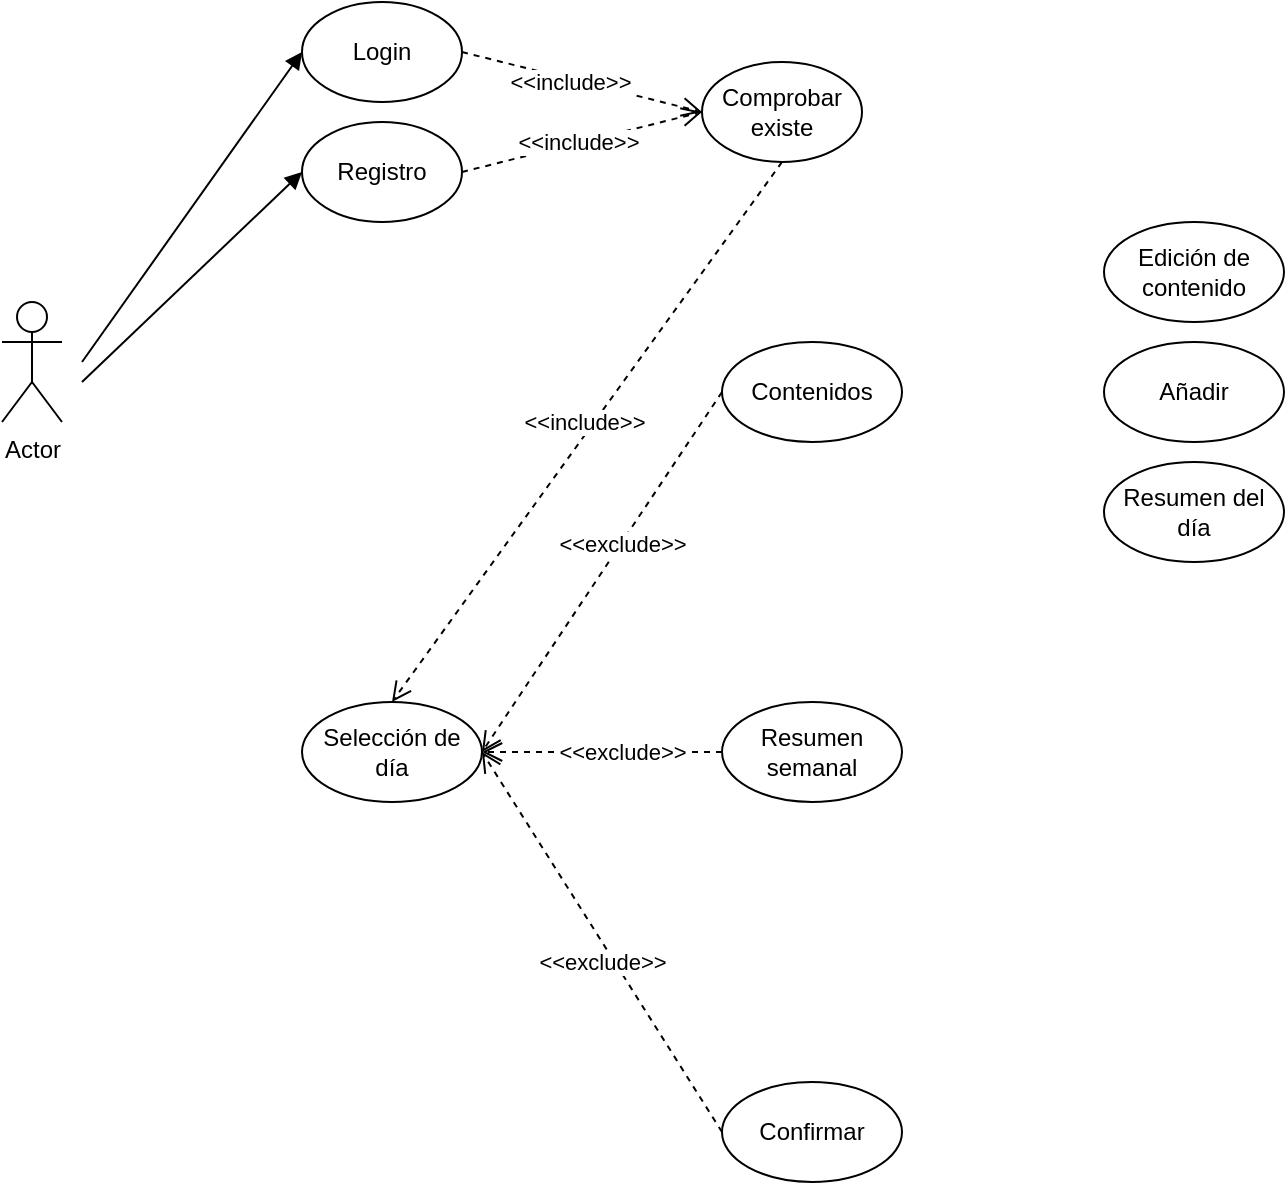 <mxfile version="17.2.4" type="device"><diagram id="1aKjr-PpPqmqKmQXg18l" name="Página-1"><mxGraphModel dx="782" dy="738" grid="1" gridSize="10" guides="1" tooltips="1" connect="1" arrows="1" fold="1" page="1" pageScale="1" pageWidth="827" pageHeight="1169" math="0" shadow="0"><root><mxCell id="0"/><mxCell id="1" parent="0"/><mxCell id="r_VUTsUW23Z3ikChxd-m-1" value="Actor" style="shape=umlActor;verticalLabelPosition=bottom;verticalAlign=top;html=1;" vertex="1" parent="1"><mxGeometry x="90" y="310" width="30" height="60" as="geometry"/></mxCell><mxCell id="r_VUTsUW23Z3ikChxd-m-2" value="Login" style="ellipse;whiteSpace=wrap;html=1;" vertex="1" parent="1"><mxGeometry x="240" y="160" width="80" height="50" as="geometry"/></mxCell><mxCell id="r_VUTsUW23Z3ikChxd-m-3" value="Comprobar existe" style="ellipse;whiteSpace=wrap;html=1;" vertex="1" parent="1"><mxGeometry x="440" y="190" width="80" height="50" as="geometry"/></mxCell><mxCell id="r_VUTsUW23Z3ikChxd-m-4" value="Registro" style="ellipse;whiteSpace=wrap;html=1;" vertex="1" parent="1"><mxGeometry x="240" y="220" width="80" height="50" as="geometry"/></mxCell><mxCell id="r_VUTsUW23Z3ikChxd-m-7" value="" style="html=1;verticalAlign=bottom;endArrow=open;dashed=1;endSize=8;rounded=0;exitX=1;exitY=0.5;exitDx=0;exitDy=0;entryX=0;entryY=0.5;entryDx=0;entryDy=0;" edge="1" parent="1" source="r_VUTsUW23Z3ikChxd-m-4" target="r_VUTsUW23Z3ikChxd-m-3"><mxGeometry x="0.983" y="-138" relative="1" as="geometry"><mxPoint x="440" y="300" as="sourcePoint"/><mxPoint x="360" y="300" as="targetPoint"/><mxPoint as="offset"/></mxGeometry></mxCell><mxCell id="r_VUTsUW23Z3ikChxd-m-9" value="&amp;lt;&amp;lt;include&amp;gt;&amp;gt;" style="edgeLabel;html=1;align=center;verticalAlign=middle;resizable=0;points=[];" vertex="1" connectable="0" parent="r_VUTsUW23Z3ikChxd-m-7"><mxGeometry x="-0.462" relative="1" as="geometry"><mxPoint x="25" y="-7" as="offset"/></mxGeometry></mxCell><mxCell id="r_VUTsUW23Z3ikChxd-m-8" value="" style="html=1;verticalAlign=bottom;endArrow=open;dashed=1;endSize=8;rounded=0;exitX=1;exitY=0.5;exitDx=0;exitDy=0;entryX=0;entryY=0.5;entryDx=0;entryDy=0;" edge="1" parent="1" source="r_VUTsUW23Z3ikChxd-m-2" target="r_VUTsUW23Z3ikChxd-m-3"><mxGeometry x="-0.073" y="-1" relative="1" as="geometry"><mxPoint x="330" y="255" as="sourcePoint"/><mxPoint x="484" y="234" as="targetPoint"/><mxPoint as="offset"/></mxGeometry></mxCell><mxCell id="r_VUTsUW23Z3ikChxd-m-10" value="&amp;lt;&amp;lt;include&amp;gt;&amp;gt;" style="edgeLabel;html=1;align=center;verticalAlign=middle;resizable=0;points=[];" vertex="1" connectable="0" parent="r_VUTsUW23Z3ikChxd-m-8"><mxGeometry x="0.251" y="-1" relative="1" as="geometry"><mxPoint x="-21" y="-5" as="offset"/></mxGeometry></mxCell><mxCell id="r_VUTsUW23Z3ikChxd-m-11" value="Selección de día" style="ellipse;whiteSpace=wrap;html=1;" vertex="1" parent="1"><mxGeometry x="240" y="510" width="90" height="50" as="geometry"/></mxCell><mxCell id="r_VUTsUW23Z3ikChxd-m-12" value="Contenidos" style="ellipse;whiteSpace=wrap;html=1;" vertex="1" parent="1"><mxGeometry x="450" y="330" width="90" height="50" as="geometry"/></mxCell><mxCell id="r_VUTsUW23Z3ikChxd-m-13" value="Resumen semanal" style="ellipse;whiteSpace=wrap;html=1;" vertex="1" parent="1"><mxGeometry x="450" y="510" width="90" height="50" as="geometry"/></mxCell><mxCell id="r_VUTsUW23Z3ikChxd-m-14" value="Confirmar" style="ellipse;whiteSpace=wrap;html=1;" vertex="1" parent="1"><mxGeometry x="450" y="700" width="90" height="50" as="geometry"/></mxCell><mxCell id="r_VUTsUW23Z3ikChxd-m-15" value="Edición de contenido" style="ellipse;whiteSpace=wrap;html=1;" vertex="1" parent="1"><mxGeometry x="641" y="270" width="90" height="50" as="geometry"/></mxCell><mxCell id="r_VUTsUW23Z3ikChxd-m-16" value="Añadir" style="ellipse;whiteSpace=wrap;html=1;" vertex="1" parent="1"><mxGeometry x="641" y="330" width="90" height="50" as="geometry"/></mxCell><mxCell id="r_VUTsUW23Z3ikChxd-m-17" value="Resumen del día" style="ellipse;whiteSpace=wrap;html=1;" vertex="1" parent="1"><mxGeometry x="641" y="390" width="90" height="50" as="geometry"/></mxCell><mxCell id="r_VUTsUW23Z3ikChxd-m-18" value="" style="html=1;verticalAlign=bottom;endArrow=open;dashed=1;endSize=8;rounded=0;exitX=0.5;exitY=1;exitDx=0;exitDy=0;entryX=0.5;entryY=0;entryDx=0;entryDy=0;" edge="1" parent="1" source="r_VUTsUW23Z3ikChxd-m-3" target="r_VUTsUW23Z3ikChxd-m-11"><mxGeometry x="0.983" y="-138" relative="1" as="geometry"><mxPoint x="330" y="255" as="sourcePoint"/><mxPoint x="450" y="225" as="targetPoint"/><mxPoint as="offset"/></mxGeometry></mxCell><mxCell id="r_VUTsUW23Z3ikChxd-m-19" value="&amp;lt;&amp;lt;include&amp;gt;&amp;gt;" style="edgeLabel;html=1;align=center;verticalAlign=middle;resizable=0;points=[];" vertex="1" connectable="0" parent="r_VUTsUW23Z3ikChxd-m-18"><mxGeometry x="-0.462" relative="1" as="geometry"><mxPoint x="-47" y="57" as="offset"/></mxGeometry></mxCell><mxCell id="r_VUTsUW23Z3ikChxd-m-20" value="" style="html=1;verticalAlign=bottom;endArrow=open;dashed=1;endSize=8;rounded=0;exitX=0;exitY=0.5;exitDx=0;exitDy=0;entryX=1;entryY=0.5;entryDx=0;entryDy=0;" edge="1" parent="1" source="r_VUTsUW23Z3ikChxd-m-12" target="r_VUTsUW23Z3ikChxd-m-11"><mxGeometry x="0.983" y="-138" relative="1" as="geometry"><mxPoint x="340" y="265" as="sourcePoint"/><mxPoint x="460" y="235" as="targetPoint"/><mxPoint as="offset"/></mxGeometry></mxCell><mxCell id="r_VUTsUW23Z3ikChxd-m-21" value="&amp;lt;&amp;lt;exclude&amp;gt;&amp;gt;" style="edgeLabel;html=1;align=center;verticalAlign=middle;resizable=0;points=[];" vertex="1" connectable="0" parent="r_VUTsUW23Z3ikChxd-m-20"><mxGeometry x="-0.462" relative="1" as="geometry"><mxPoint x="-18" y="27" as="offset"/></mxGeometry></mxCell><mxCell id="r_VUTsUW23Z3ikChxd-m-22" value="" style="html=1;verticalAlign=bottom;endArrow=open;dashed=1;endSize=8;rounded=0;exitX=0;exitY=0.5;exitDx=0;exitDy=0;entryX=1;entryY=0.5;entryDx=0;entryDy=0;" edge="1" parent="1" source="r_VUTsUW23Z3ikChxd-m-13" target="r_VUTsUW23Z3ikChxd-m-11"><mxGeometry x="0.983" y="-138" relative="1" as="geometry"><mxPoint x="460" y="365" as="sourcePoint"/><mxPoint x="340" y="545" as="targetPoint"/><mxPoint as="offset"/></mxGeometry></mxCell><mxCell id="r_VUTsUW23Z3ikChxd-m-23" value="&amp;lt;&amp;lt;exclude&amp;gt;&amp;gt;" style="edgeLabel;html=1;align=center;verticalAlign=middle;resizable=0;points=[];" vertex="1" connectable="0" parent="r_VUTsUW23Z3ikChxd-m-22"><mxGeometry x="-0.462" relative="1" as="geometry"><mxPoint x="-18" as="offset"/></mxGeometry></mxCell><mxCell id="r_VUTsUW23Z3ikChxd-m-24" value="" style="html=1;verticalAlign=bottom;endArrow=open;dashed=1;endSize=8;rounded=0;exitX=0;exitY=0.5;exitDx=0;exitDy=0;entryX=1;entryY=0.5;entryDx=0;entryDy=0;" edge="1" parent="1" source="r_VUTsUW23Z3ikChxd-m-14" target="r_VUTsUW23Z3ikChxd-m-11"><mxGeometry x="0.983" y="-138" relative="1" as="geometry"><mxPoint x="470" y="375" as="sourcePoint"/><mxPoint x="350" y="555" as="targetPoint"/><mxPoint as="offset"/></mxGeometry></mxCell><mxCell id="r_VUTsUW23Z3ikChxd-m-25" value="&amp;lt;&amp;lt;exclude&amp;gt;&amp;gt;" style="edgeLabel;html=1;align=center;verticalAlign=middle;resizable=0;points=[];" vertex="1" connectable="0" parent="r_VUTsUW23Z3ikChxd-m-24"><mxGeometry x="-0.462" relative="1" as="geometry"><mxPoint x="-28" y="-34" as="offset"/></mxGeometry></mxCell><mxCell id="r_VUTsUW23Z3ikChxd-m-26" value="" style="html=1;verticalAlign=bottom;endArrow=block;rounded=0;entryX=0;entryY=0.5;entryDx=0;entryDy=0;" edge="1" parent="1" target="r_VUTsUW23Z3ikChxd-m-2"><mxGeometry width="80" relative="1" as="geometry"><mxPoint x="130" y="340" as="sourcePoint"/><mxPoint x="280" y="320" as="targetPoint"/></mxGeometry></mxCell><mxCell id="r_VUTsUW23Z3ikChxd-m-27" value="" style="html=1;verticalAlign=bottom;endArrow=block;rounded=0;entryX=0;entryY=0.5;entryDx=0;entryDy=0;" edge="1" parent="1" target="r_VUTsUW23Z3ikChxd-m-4"><mxGeometry width="80" relative="1" as="geometry"><mxPoint x="130" y="350" as="sourcePoint"/><mxPoint x="250" y="195" as="targetPoint"/></mxGeometry></mxCell></root></mxGraphModel></diagram></mxfile>